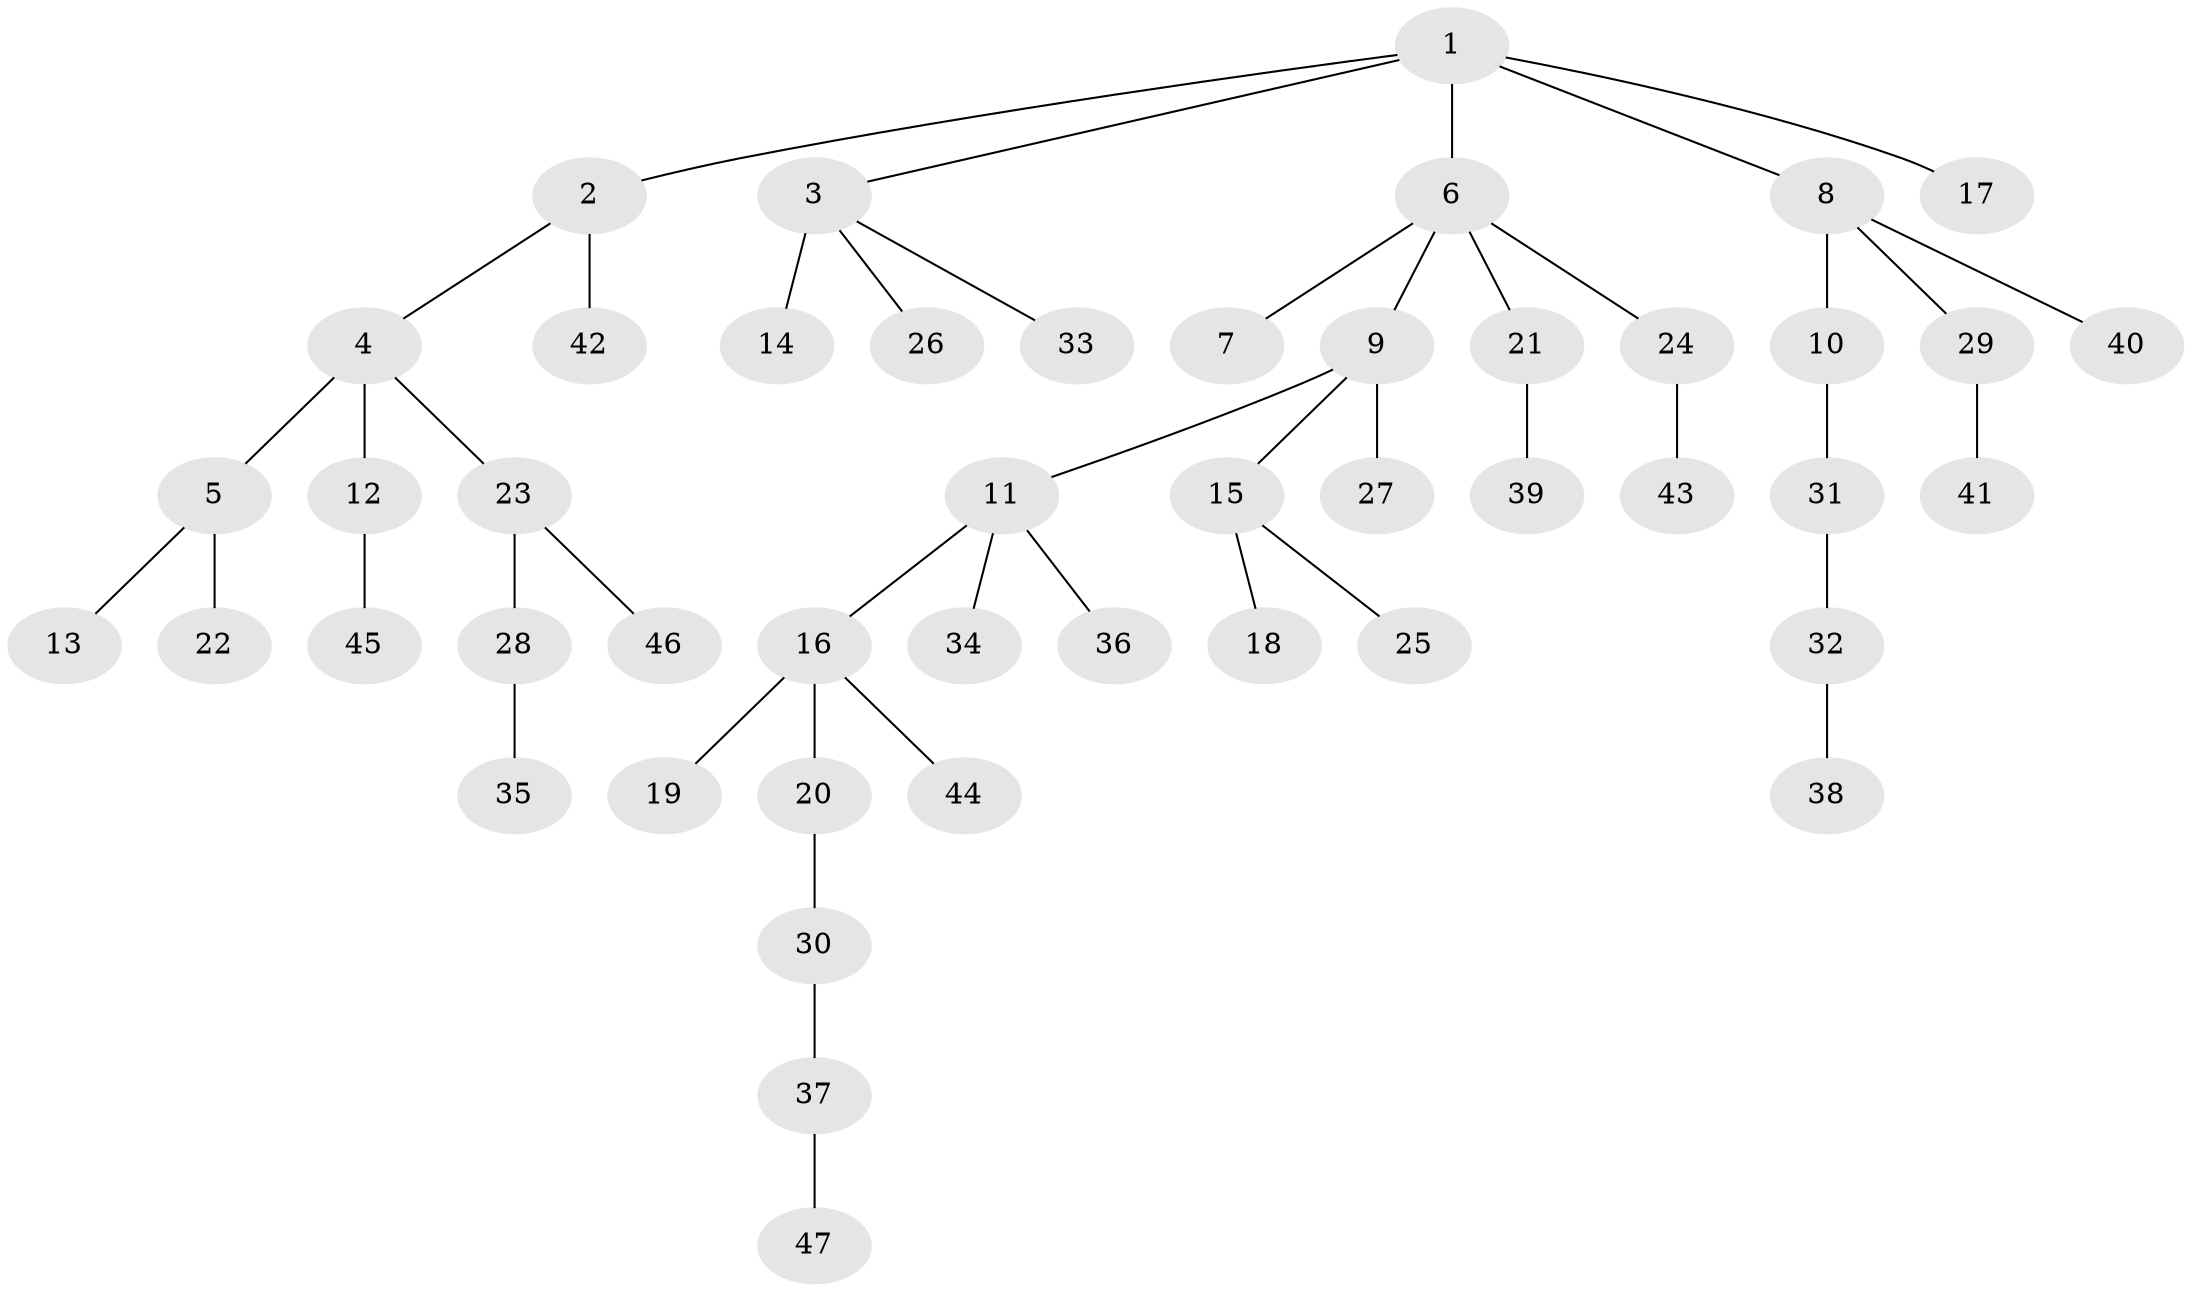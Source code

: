 // original degree distribution, {3: 0.12389380530973451, 5: 0.04424778761061947, 4: 0.04424778761061947, 6: 0.017699115044247787, 2: 0.2831858407079646, 7: 0.008849557522123894, 1: 0.4778761061946903}
// Generated by graph-tools (version 1.1) at 2025/51/03/04/25 22:51:59]
// undirected, 47 vertices, 46 edges
graph export_dot {
  node [color=gray90,style=filled];
  1;
  2;
  3;
  4;
  5;
  6;
  7;
  8;
  9;
  10;
  11;
  12;
  13;
  14;
  15;
  16;
  17;
  18;
  19;
  20;
  21;
  22;
  23;
  24;
  25;
  26;
  27;
  28;
  29;
  30;
  31;
  32;
  33;
  34;
  35;
  36;
  37;
  38;
  39;
  40;
  41;
  42;
  43;
  44;
  45;
  46;
  47;
  1 -- 2 [weight=1.0];
  1 -- 3 [weight=1.0];
  1 -- 6 [weight=1.0];
  1 -- 8 [weight=1.0];
  1 -- 17 [weight=1.0];
  2 -- 4 [weight=1.0];
  2 -- 42 [weight=1.0];
  3 -- 14 [weight=3.0];
  3 -- 26 [weight=1.0];
  3 -- 33 [weight=1.0];
  4 -- 5 [weight=2.0];
  4 -- 12 [weight=1.0];
  4 -- 23 [weight=1.0];
  5 -- 13 [weight=1.0];
  5 -- 22 [weight=1.0];
  6 -- 7 [weight=1.0];
  6 -- 9 [weight=1.0];
  6 -- 21 [weight=1.0];
  6 -- 24 [weight=1.0];
  8 -- 10 [weight=1.0];
  8 -- 29 [weight=1.0];
  8 -- 40 [weight=1.0];
  9 -- 11 [weight=1.0];
  9 -- 15 [weight=1.0];
  9 -- 27 [weight=1.0];
  10 -- 31 [weight=1.0];
  11 -- 16 [weight=1.0];
  11 -- 34 [weight=1.0];
  11 -- 36 [weight=1.0];
  12 -- 45 [weight=1.0];
  15 -- 18 [weight=1.0];
  15 -- 25 [weight=1.0];
  16 -- 19 [weight=1.0];
  16 -- 20 [weight=1.0];
  16 -- 44 [weight=1.0];
  20 -- 30 [weight=2.0];
  21 -- 39 [weight=1.0];
  23 -- 28 [weight=1.0];
  23 -- 46 [weight=1.0];
  24 -- 43 [weight=1.0];
  28 -- 35 [weight=1.0];
  29 -- 41 [weight=1.0];
  30 -- 37 [weight=1.0];
  31 -- 32 [weight=1.0];
  32 -- 38 [weight=1.0];
  37 -- 47 [weight=1.0];
}
